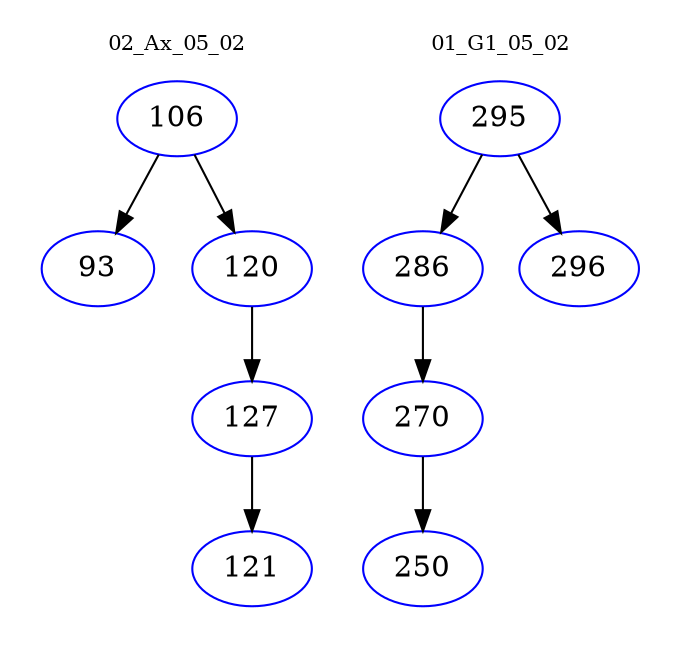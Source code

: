 digraph{
subgraph cluster_0 {
color = white
label = "02_Ax_05_02";
fontsize=10;
T0_106 [label="106", color="blue"]
T0_106 -> T0_93 [color="black"]
T0_93 [label="93", color="blue"]
T0_106 -> T0_120 [color="black"]
T0_120 [label="120", color="blue"]
T0_120 -> T0_127 [color="black"]
T0_127 [label="127", color="blue"]
T0_127 -> T0_121 [color="black"]
T0_121 [label="121", color="blue"]
}
subgraph cluster_1 {
color = white
label = "01_G1_05_02";
fontsize=10;
T1_295 [label="295", color="blue"]
T1_295 -> T1_286 [color="black"]
T1_286 [label="286", color="blue"]
T1_286 -> T1_270 [color="black"]
T1_270 [label="270", color="blue"]
T1_270 -> T1_250 [color="black"]
T1_250 [label="250", color="blue"]
T1_295 -> T1_296 [color="black"]
T1_296 [label="296", color="blue"]
}
}
